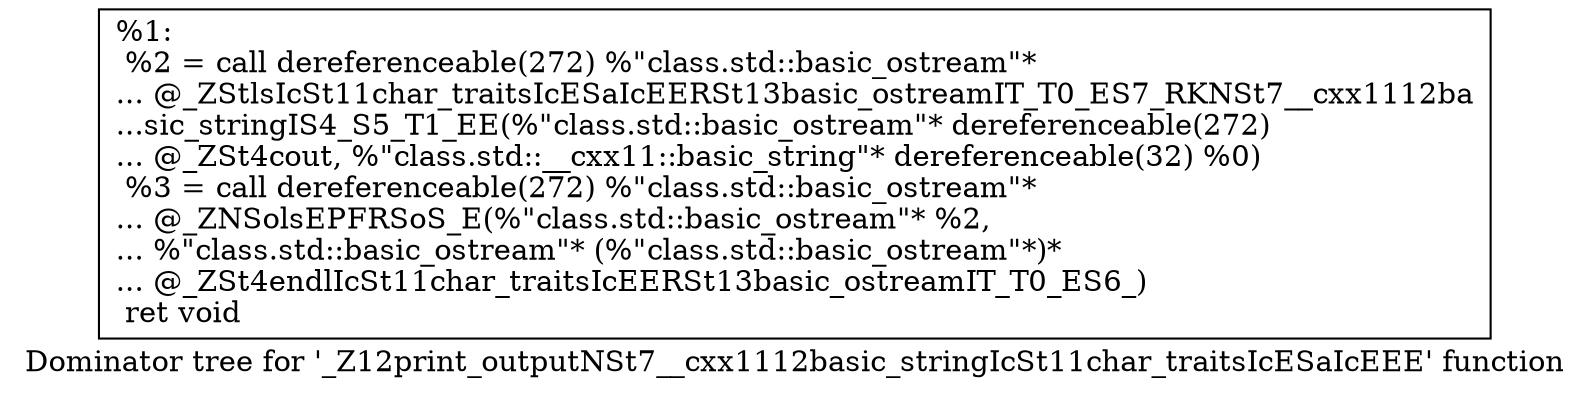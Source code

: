 digraph "Dominator tree for '_Z12print_outputNSt7__cxx1112basic_stringIcSt11char_traitsIcESaIcEEE' function" {
	label="Dominator tree for '_Z12print_outputNSt7__cxx1112basic_stringIcSt11char_traitsIcESaIcEEE' function";

	Node0xd9fea0 [shape=record,label="{%1:\l  %2 = call dereferenceable(272) %\"class.std::basic_ostream\"*\l... @_ZStlsIcSt11char_traitsIcESaIcEERSt13basic_ostreamIT_T0_ES7_RKNSt7__cxx1112ba\l...sic_stringIS4_S5_T1_EE(%\"class.std::basic_ostream\"* dereferenceable(272)\l... @_ZSt4cout, %\"class.std::__cxx11::basic_string\"* dereferenceable(32) %0)\l  %3 = call dereferenceable(272) %\"class.std::basic_ostream\"*\l... @_ZNSolsEPFRSoS_E(%\"class.std::basic_ostream\"* %2,\l... %\"class.std::basic_ostream\"* (%\"class.std::basic_ostream\"*)*\l... @_ZSt4endlIcSt11char_traitsIcEERSt13basic_ostreamIT_T0_ES6_)\l  ret void\l}"];
}
